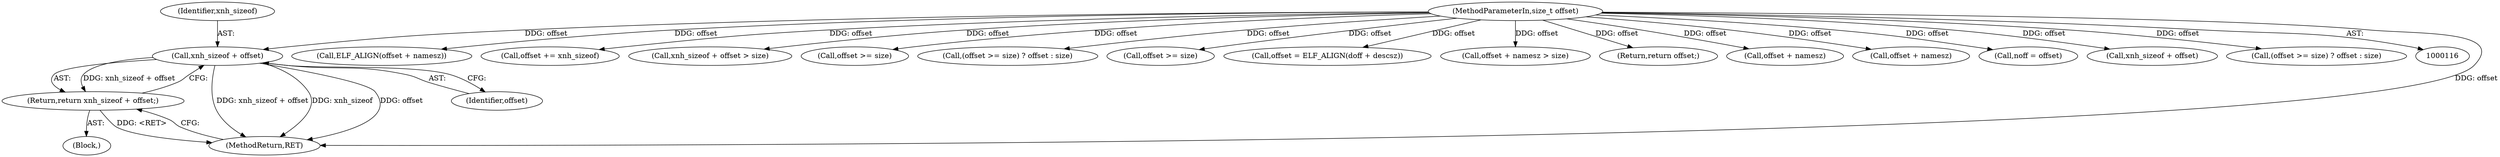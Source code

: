 digraph "0_file_b4c01141e5367f247b84dcaf6aefbb4e741842b8@API" {
"1000145" [label="(Call,xnh_sizeof + offset)"];
"1000119" [label="(MethodParameterIn,size_t offset)"];
"1000144" [label="(Return,return xnh_sizeof + offset;)"];
"1000217" [label="(Call,ELF_ALIGN(offset + namesz))"];
"1000119" [label="(MethodParameterIn,size_t offset)"];
"1000157" [label="(Call,offset += xnh_sizeof)"];
"1001237" [label="(MethodReturn,RET)"];
"1000138" [label="(Call,xnh_sizeof + offset > size)"];
"1000146" [label="(Identifier,xnh_sizeof)"];
"1000245" [label="(Call,offset >= size)"];
"1000176" [label="(Call,(offset >= size) ? offset : size)"];
"1000177" [label="(Call,offset >= size)"];
"1000143" [label="(Block,)"];
"1000230" [label="(Call,offset = ELF_ALIGN(doff + descsz))"];
"1000222" [label="(Call,offset + namesz > size)"];
"1001235" [label="(Return,return offset;)"];
"1000147" [label="(Identifier,offset)"];
"1000218" [label="(Call,offset + namesz)"];
"1000145" [label="(Call,xnh_sizeof + offset)"];
"1000223" [label="(Call,offset + namesz)"];
"1000212" [label="(Call,noff = offset)"];
"1000139" [label="(Call,xnh_sizeof + offset)"];
"1000244" [label="(Call,(offset >= size) ? offset : size)"];
"1000144" [label="(Return,return xnh_sizeof + offset;)"];
"1000145" -> "1000144"  [label="AST: "];
"1000145" -> "1000147"  [label="CFG: "];
"1000146" -> "1000145"  [label="AST: "];
"1000147" -> "1000145"  [label="AST: "];
"1000144" -> "1000145"  [label="CFG: "];
"1000145" -> "1001237"  [label="DDG: xnh_sizeof + offset"];
"1000145" -> "1001237"  [label="DDG: xnh_sizeof"];
"1000145" -> "1001237"  [label="DDG: offset"];
"1000145" -> "1000144"  [label="DDG: xnh_sizeof + offset"];
"1000119" -> "1000145"  [label="DDG: offset"];
"1000119" -> "1000116"  [label="AST: "];
"1000119" -> "1001237"  [label="DDG: offset"];
"1000119" -> "1000138"  [label="DDG: offset"];
"1000119" -> "1000139"  [label="DDG: offset"];
"1000119" -> "1000157"  [label="DDG: offset"];
"1000119" -> "1000176"  [label="DDG: offset"];
"1000119" -> "1000177"  [label="DDG: offset"];
"1000119" -> "1000212"  [label="DDG: offset"];
"1000119" -> "1000217"  [label="DDG: offset"];
"1000119" -> "1000218"  [label="DDG: offset"];
"1000119" -> "1000222"  [label="DDG: offset"];
"1000119" -> "1000223"  [label="DDG: offset"];
"1000119" -> "1000230"  [label="DDG: offset"];
"1000119" -> "1000244"  [label="DDG: offset"];
"1000119" -> "1000245"  [label="DDG: offset"];
"1000119" -> "1001235"  [label="DDG: offset"];
"1000144" -> "1000143"  [label="AST: "];
"1001237" -> "1000144"  [label="CFG: "];
"1000144" -> "1001237"  [label="DDG: <RET>"];
}
